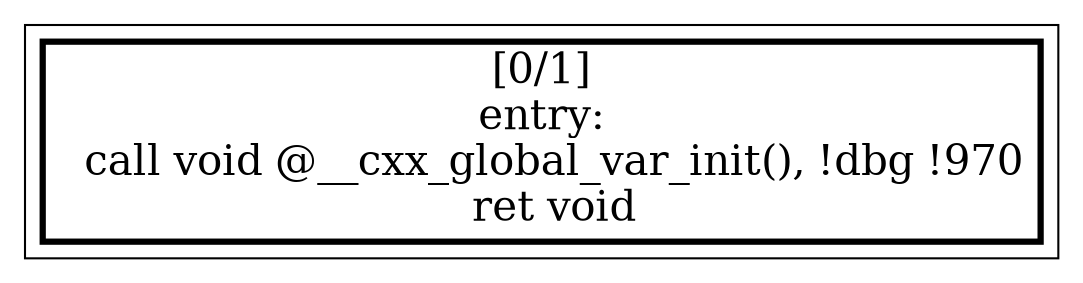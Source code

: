 
digraph G {





subgraph cluster0 {


node178 [penwidth=3.0,fontsize=20,shape=rectangle,label="[0/1]
entry:
  call void @__cxx_global_var_init(), !dbg !970
  ret void
" ]



}

}
